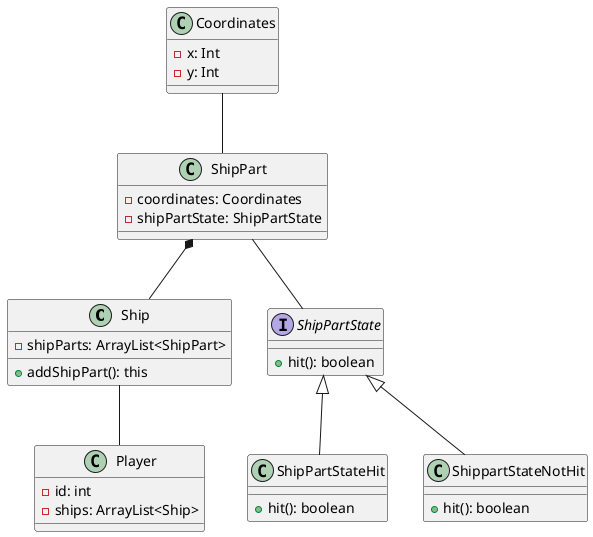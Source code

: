 @startuml
class Ship{
    - shipParts: ArrayList<ShipPart>
    + addShipPart(): this
}

class ShipPart{
    - coordinates: Coordinates
    - shipPartState: ShipPartState
}

class Coordinates{
    - x: Int
    - y: Int
}

class Player{
    - id: int
    - ships: ArrayList<Ship>
}

interface ShipPartState{
    + hit(): boolean
}

class ShipPartStateHit{
    + hit(): boolean
}

class ShippartStateNotHit{
    + hit(): boolean
}

ShipPart *-- Ship
Coordinates -- ShipPart
ShipPartState <|-- ShipPartStateHit
ShipPartState <|-- ShippartStateNotHit
Ship -- Player
ShipPart -- ShipPartState
@enduml